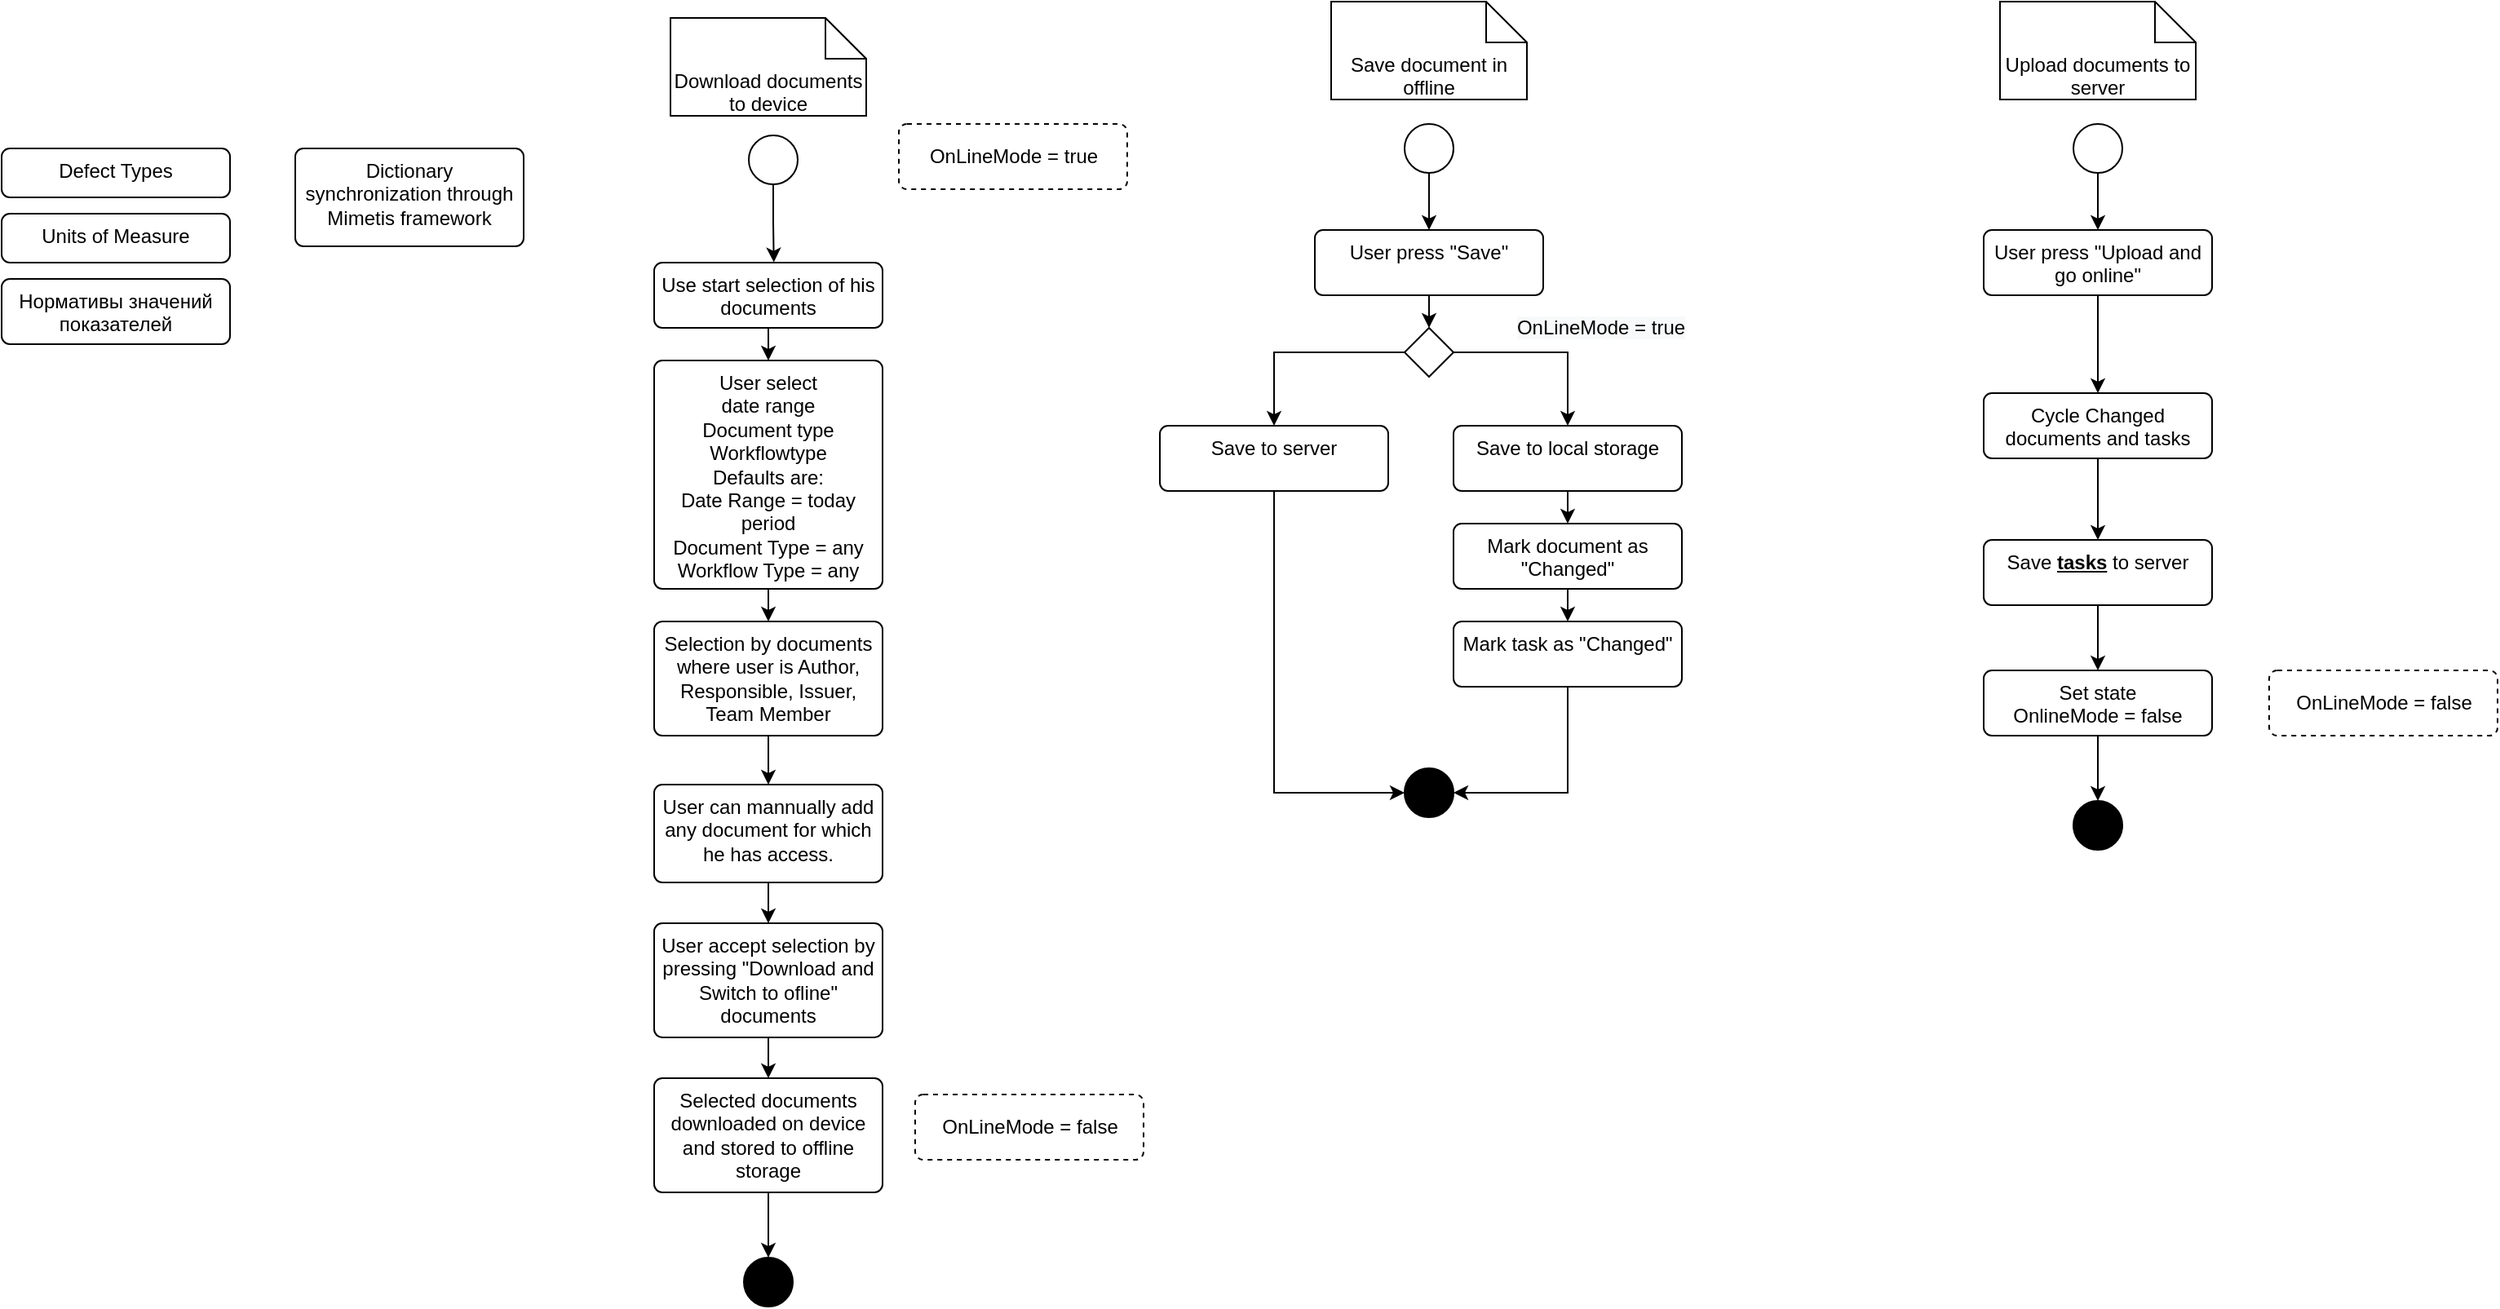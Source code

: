 <mxfile version="20.6.2" type="device"><diagram id="XYnL6F4AKpnVt94GDl6O" name="Page-1"><mxGraphModel dx="2347" dy="1986" grid="1" gridSize="10" guides="1" tooltips="1" connect="1" arrows="1" fold="1" page="1" pageScale="1" pageWidth="850" pageHeight="1100" math="0" shadow="0"><root><mxCell id="0"/><mxCell id="1" parent="0"/><mxCell id="hHqoKdx709Aoi803CUsa-20" style="edgeStyle=orthogonalEdgeStyle;rounded=0;orthogonalLoop=1;jettySize=auto;html=1;exitX=0.5;exitY=1;exitDx=0;exitDy=0;entryX=0.5;entryY=0;entryDx=0;entryDy=0;" edge="1" parent="1" source="hHqoKdx709Aoi803CUsa-1" target="hHqoKdx709Aoi803CUsa-8"><mxGeometry relative="1" as="geometry"/></mxCell><mxCell id="hHqoKdx709Aoi803CUsa-1" value="User can mannually add any document for which he has access." style="html=1;align=center;verticalAlign=top;rounded=1;absoluteArcSize=1;arcSize=10;dashed=0;whiteSpace=wrap;" vertex="1" parent="1"><mxGeometry x="230" y="430" width="140" height="60" as="geometry"/></mxCell><mxCell id="hHqoKdx709Aoi803CUsa-2" value="" style="ellipse;fillColor=strokeColor;" vertex="1" parent="1"><mxGeometry x="285" y="720" width="30" height="30" as="geometry"/></mxCell><mxCell id="hHqoKdx709Aoi803CUsa-10" style="edgeStyle=orthogonalEdgeStyle;rounded=0;orthogonalLoop=1;jettySize=auto;html=1;entryX=0.524;entryY=-0.005;entryDx=0;entryDy=0;entryPerimeter=0;" edge="1" parent="1" source="hHqoKdx709Aoi803CUsa-3" target="hHqoKdx709Aoi803CUsa-5"><mxGeometry relative="1" as="geometry"/></mxCell><mxCell id="hHqoKdx709Aoi803CUsa-3" value="" style="ellipse;spacingBottom=40;" vertex="1" parent="1"><mxGeometry x="288" y="32" width="30" height="30" as="geometry"/></mxCell><mxCell id="hHqoKdx709Aoi803CUsa-4" value="OnLineMode = true" style="html=1;align=center;verticalAlign=middle;rounded=1;absoluteArcSize=1;arcSize=10;dashed=1;" vertex="1" parent="1"><mxGeometry x="380" y="25" width="140" height="40" as="geometry"/></mxCell><mxCell id="hHqoKdx709Aoi803CUsa-17" style="edgeStyle=orthogonalEdgeStyle;rounded=0;orthogonalLoop=1;jettySize=auto;html=1;exitX=0.5;exitY=1;exitDx=0;exitDy=0;entryX=0.5;entryY=0;entryDx=0;entryDy=0;" edge="1" parent="1" source="hHqoKdx709Aoi803CUsa-5" target="hHqoKdx709Aoi803CUsa-6"><mxGeometry relative="1" as="geometry"/></mxCell><mxCell id="hHqoKdx709Aoi803CUsa-5" value="Use start selection of his documents" style="html=1;align=center;verticalAlign=top;rounded=1;absoluteArcSize=1;arcSize=10;dashed=0;whiteSpace=wrap;" vertex="1" parent="1"><mxGeometry x="230" y="110" width="140" height="40" as="geometry"/></mxCell><mxCell id="hHqoKdx709Aoi803CUsa-18" style="edgeStyle=orthogonalEdgeStyle;rounded=0;orthogonalLoop=1;jettySize=auto;html=1;exitX=0.5;exitY=1;exitDx=0;exitDy=0;entryX=0.5;entryY=0;entryDx=0;entryDy=0;" edge="1" parent="1" source="hHqoKdx709Aoi803CUsa-6" target="hHqoKdx709Aoi803CUsa-7"><mxGeometry relative="1" as="geometry"/></mxCell><mxCell id="hHqoKdx709Aoi803CUsa-6" value="User select &lt;br&gt;date range&lt;br&gt;Document type&lt;br&gt;Workflowtype&lt;br&gt;Defaults are:&lt;br&gt;Date Range = today period&lt;br&gt;Document Type = any&lt;br&gt;Workflow Type = any" style="html=1;align=center;verticalAlign=top;rounded=1;absoluteArcSize=1;arcSize=10;dashed=0;whiteSpace=wrap;" vertex="1" parent="1"><mxGeometry x="230" y="170" width="140" height="140" as="geometry"/></mxCell><mxCell id="hHqoKdx709Aoi803CUsa-19" style="edgeStyle=orthogonalEdgeStyle;rounded=0;orthogonalLoop=1;jettySize=auto;html=1;exitX=0.5;exitY=1;exitDx=0;exitDy=0;entryX=0.5;entryY=0;entryDx=0;entryDy=0;" edge="1" parent="1" source="hHqoKdx709Aoi803CUsa-7" target="hHqoKdx709Aoi803CUsa-1"><mxGeometry relative="1" as="geometry"/></mxCell><mxCell id="hHqoKdx709Aoi803CUsa-7" value="Selection by documents where user is Author, Responsible, Issuer, Team Member" style="html=1;align=center;verticalAlign=top;rounded=1;absoluteArcSize=1;arcSize=10;dashed=0;whiteSpace=wrap;" vertex="1" parent="1"><mxGeometry x="230" y="330" width="140" height="70" as="geometry"/></mxCell><mxCell id="hHqoKdx709Aoi803CUsa-21" style="edgeStyle=orthogonalEdgeStyle;rounded=0;orthogonalLoop=1;jettySize=auto;html=1;exitX=0.5;exitY=1;exitDx=0;exitDy=0;entryX=0.5;entryY=0;entryDx=0;entryDy=0;" edge="1" parent="1" source="hHqoKdx709Aoi803CUsa-8" target="hHqoKdx709Aoi803CUsa-15"><mxGeometry relative="1" as="geometry"/></mxCell><mxCell id="hHqoKdx709Aoi803CUsa-8" value="User accept selection by pressing &quot;Download and Switch to ofline&quot; documents" style="html=1;align=center;verticalAlign=top;rounded=1;absoluteArcSize=1;arcSize=10;dashed=0;whiteSpace=wrap;" vertex="1" parent="1"><mxGeometry x="230" y="515" width="140" height="70" as="geometry"/></mxCell><mxCell id="hHqoKdx709Aoi803CUsa-11" value="Dictionary synchronization through Mimetis framework" style="html=1;align=center;verticalAlign=top;rounded=1;absoluteArcSize=1;arcSize=10;dashed=0;whiteSpace=wrap;" vertex="1" parent="1"><mxGeometry x="10" y="40" width="140" height="60" as="geometry"/></mxCell><mxCell id="hHqoKdx709Aoi803CUsa-12" value="Defect Types" style="html=1;align=center;verticalAlign=top;rounded=1;absoluteArcSize=1;arcSize=10;dashed=0;whiteSpace=wrap;" vertex="1" parent="1"><mxGeometry x="-170" y="40" width="140" height="30" as="geometry"/></mxCell><mxCell id="hHqoKdx709Aoi803CUsa-13" value="Units of Measure" style="html=1;align=center;verticalAlign=top;rounded=1;absoluteArcSize=1;arcSize=10;dashed=0;whiteSpace=wrap;" vertex="1" parent="1"><mxGeometry x="-170" y="80" width="140" height="30" as="geometry"/></mxCell><mxCell id="hHqoKdx709Aoi803CUsa-14" value="Нормативы значений показателей" style="html=1;align=center;verticalAlign=top;rounded=1;absoluteArcSize=1;arcSize=10;dashed=0;whiteSpace=wrap;" vertex="1" parent="1"><mxGeometry x="-170" y="120" width="140" height="40" as="geometry"/></mxCell><mxCell id="hHqoKdx709Aoi803CUsa-22" style="edgeStyle=orthogonalEdgeStyle;rounded=0;orthogonalLoop=1;jettySize=auto;html=1;exitX=0.5;exitY=1;exitDx=0;exitDy=0;entryX=0.5;entryY=0;entryDx=0;entryDy=0;" edge="1" parent="1" source="hHqoKdx709Aoi803CUsa-15" target="hHqoKdx709Aoi803CUsa-2"><mxGeometry relative="1" as="geometry"/></mxCell><mxCell id="hHqoKdx709Aoi803CUsa-15" value="Selected documents downloaded on device and stored to offline storage" style="html=1;align=center;verticalAlign=top;rounded=1;absoluteArcSize=1;arcSize=10;dashed=0;whiteSpace=wrap;" vertex="1" parent="1"><mxGeometry x="230" y="610" width="140" height="70" as="geometry"/></mxCell><mxCell id="hHqoKdx709Aoi803CUsa-16" value="OnLineMode = false" style="html=1;align=center;verticalAlign=middle;rounded=1;absoluteArcSize=1;arcSize=10;dashed=1;" vertex="1" parent="1"><mxGeometry x="390" y="620" width="140" height="40" as="geometry"/></mxCell><mxCell id="hHqoKdx709Aoi803CUsa-39" style="edgeStyle=orthogonalEdgeStyle;rounded=0;orthogonalLoop=1;jettySize=auto;html=1;exitX=0.5;exitY=1;exitDx=0;exitDy=0;entryX=0.5;entryY=0;entryDx=0;entryDy=0;" edge="1" parent="1" source="hHqoKdx709Aoi803CUsa-23" target="hHqoKdx709Aoi803CUsa-26"><mxGeometry relative="1" as="geometry"/></mxCell><mxCell id="hHqoKdx709Aoi803CUsa-23" value="" style="ellipse;spacingBottom=40;" vertex="1" parent="1"><mxGeometry x="690" y="25" width="30" height="30" as="geometry"/></mxCell><mxCell id="hHqoKdx709Aoi803CUsa-24" value="Download documents to device" style="shape=note2;boundedLbl=1;whiteSpace=wrap;html=1;size=25;verticalAlign=top;align=center;" vertex="1" parent="1"><mxGeometry x="240" y="-40" width="120" height="60" as="geometry"/></mxCell><mxCell id="hHqoKdx709Aoi803CUsa-25" value="Save document in offline" style="shape=note2;boundedLbl=1;whiteSpace=wrap;html=1;size=25;verticalAlign=top;align=center;" vertex="1" parent="1"><mxGeometry x="645" y="-50" width="120" height="60" as="geometry"/></mxCell><mxCell id="hHqoKdx709Aoi803CUsa-31" style="edgeStyle=orthogonalEdgeStyle;rounded=0;orthogonalLoop=1;jettySize=auto;html=1;exitX=0.5;exitY=1;exitDx=0;exitDy=0;entryX=0.5;entryY=0;entryDx=0;entryDy=0;" edge="1" parent="1" source="hHqoKdx709Aoi803CUsa-26" target="hHqoKdx709Aoi803CUsa-28"><mxGeometry relative="1" as="geometry"/></mxCell><mxCell id="hHqoKdx709Aoi803CUsa-26" value="User press &quot;Save&quot;" style="html=1;align=center;verticalAlign=top;rounded=1;absoluteArcSize=1;arcSize=10;dashed=0;whiteSpace=wrap;" vertex="1" parent="1"><mxGeometry x="635" y="90" width="140" height="40" as="geometry"/></mxCell><mxCell id="hHqoKdx709Aoi803CUsa-30" style="edgeStyle=orthogonalEdgeStyle;rounded=0;orthogonalLoop=1;jettySize=auto;html=1;exitX=1;exitY=0.5;exitDx=0;exitDy=0;entryX=0.5;entryY=0;entryDx=0;entryDy=0;" edge="1" parent="1" source="hHqoKdx709Aoi803CUsa-28" target="hHqoKdx709Aoi803CUsa-29"><mxGeometry relative="1" as="geometry"/></mxCell><mxCell id="hHqoKdx709Aoi803CUsa-32" value="&lt;span style=&quot;font-size: 12px; background-color: rgb(248, 249, 250);&quot;&gt;OnLineMode = true&lt;/span&gt;" style="edgeLabel;html=1;align=center;verticalAlign=middle;resizable=0;points=[];" vertex="1" connectable="0" parent="hHqoKdx709Aoi803CUsa-30"><mxGeometry x="-0.043" relative="1" as="geometry"><mxPoint x="35" y="-15" as="offset"/></mxGeometry></mxCell><mxCell id="hHqoKdx709Aoi803CUsa-34" style="edgeStyle=orthogonalEdgeStyle;rounded=0;orthogonalLoop=1;jettySize=auto;html=1;exitX=0;exitY=0.5;exitDx=0;exitDy=0;entryX=0.5;entryY=0;entryDx=0;entryDy=0;" edge="1" parent="1" source="hHqoKdx709Aoi803CUsa-28" target="hHqoKdx709Aoi803CUsa-33"><mxGeometry relative="1" as="geometry"/></mxCell><mxCell id="hHqoKdx709Aoi803CUsa-28" value="" style="rhombus;" vertex="1" parent="1"><mxGeometry x="690" y="150" width="30" height="30" as="geometry"/></mxCell><mxCell id="hHqoKdx709Aoi803CUsa-38" style="edgeStyle=orthogonalEdgeStyle;rounded=0;orthogonalLoop=1;jettySize=auto;html=1;exitX=0.5;exitY=1;exitDx=0;exitDy=0;entryX=0.5;entryY=0;entryDx=0;entryDy=0;" edge="1" parent="1" source="hHqoKdx709Aoi803CUsa-29" target="hHqoKdx709Aoi803CUsa-54"><mxGeometry relative="1" as="geometry"/></mxCell><mxCell id="hHqoKdx709Aoi803CUsa-29" value="Save to local storage" style="html=1;align=center;verticalAlign=top;rounded=1;absoluteArcSize=1;arcSize=10;dashed=0;whiteSpace=wrap;" vertex="1" parent="1"><mxGeometry x="720" y="210" width="140" height="40" as="geometry"/></mxCell><mxCell id="hHqoKdx709Aoi803CUsa-37" style="edgeStyle=orthogonalEdgeStyle;rounded=0;orthogonalLoop=1;jettySize=auto;html=1;exitX=0.5;exitY=1;exitDx=0;exitDy=0;entryX=0;entryY=0.5;entryDx=0;entryDy=0;" edge="1" parent="1" source="hHqoKdx709Aoi803CUsa-33" target="hHqoKdx709Aoi803CUsa-36"><mxGeometry relative="1" as="geometry"/></mxCell><mxCell id="hHqoKdx709Aoi803CUsa-33" value="Save to server" style="html=1;align=center;verticalAlign=top;rounded=1;absoluteArcSize=1;arcSize=10;dashed=0;whiteSpace=wrap;" vertex="1" parent="1"><mxGeometry x="540" y="210" width="140" height="40" as="geometry"/></mxCell><mxCell id="hHqoKdx709Aoi803CUsa-36" value="" style="ellipse;fillColor=strokeColor;" vertex="1" parent="1"><mxGeometry x="690" y="420" width="30" height="30" as="geometry"/></mxCell><mxCell id="hHqoKdx709Aoi803CUsa-40" style="edgeStyle=orthogonalEdgeStyle;rounded=0;orthogonalLoop=1;jettySize=auto;html=1;exitX=0.5;exitY=1;exitDx=0;exitDy=0;entryX=0.5;entryY=0;entryDx=0;entryDy=0;" edge="1" parent="1" source="hHqoKdx709Aoi803CUsa-41" target="hHqoKdx709Aoi803CUsa-44"><mxGeometry relative="1" as="geometry"/></mxCell><mxCell id="hHqoKdx709Aoi803CUsa-41" value="" style="ellipse;spacingBottom=40;" vertex="1" parent="1"><mxGeometry x="1100" y="25" width="30" height="30" as="geometry"/></mxCell><mxCell id="hHqoKdx709Aoi803CUsa-42" value="Upload documents to server" style="shape=note2;boundedLbl=1;whiteSpace=wrap;html=1;size=25;verticalAlign=top;align=center;" vertex="1" parent="1"><mxGeometry x="1055" y="-50" width="120" height="60" as="geometry"/></mxCell><mxCell id="hHqoKdx709Aoi803CUsa-43" style="edgeStyle=orthogonalEdgeStyle;rounded=0;orthogonalLoop=1;jettySize=auto;html=1;exitX=0.5;exitY=1;exitDx=0;exitDy=0;entryX=0.5;entryY=0;entryDx=0;entryDy=0;" edge="1" parent="1" source="hHqoKdx709Aoi803CUsa-44" target="hHqoKdx709Aoi803CUsa-50"><mxGeometry relative="1" as="geometry"><mxPoint x="1115" y="150" as="targetPoint"/></mxGeometry></mxCell><mxCell id="hHqoKdx709Aoi803CUsa-44" value="User press &quot;Upload and go online&quot;" style="html=1;align=center;verticalAlign=top;rounded=1;absoluteArcSize=1;arcSize=10;dashed=0;whiteSpace=wrap;" vertex="1" parent="1"><mxGeometry x="1045" y="90" width="140" height="40" as="geometry"/></mxCell><mxCell id="hHqoKdx709Aoi803CUsa-49" style="edgeStyle=orthogonalEdgeStyle;rounded=0;orthogonalLoop=1;jettySize=auto;html=1;exitX=0.5;exitY=1;exitDx=0;exitDy=0;entryX=0.5;entryY=0;entryDx=0;entryDy=0;" edge="1" parent="1" source="hHqoKdx709Aoi803CUsa-50" target="hHqoKdx709Aoi803CUsa-58"><mxGeometry relative="1" as="geometry"><mxPoint x="1130" y="335" as="targetPoint"/></mxGeometry></mxCell><mxCell id="hHqoKdx709Aoi803CUsa-50" value="Cycle Changed documents and tasks" style="html=1;align=center;verticalAlign=top;rounded=1;absoluteArcSize=1;arcSize=10;dashed=0;whiteSpace=wrap;" vertex="1" parent="1"><mxGeometry x="1045" y="190" width="140" height="40" as="geometry"/></mxCell><mxCell id="hHqoKdx709Aoi803CUsa-56" style="edgeStyle=orthogonalEdgeStyle;rounded=0;orthogonalLoop=1;jettySize=auto;html=1;exitX=0.5;exitY=1;exitDx=0;exitDy=0;entryX=0.5;entryY=0;entryDx=0;entryDy=0;" edge="1" parent="1" source="hHqoKdx709Aoi803CUsa-54" target="hHqoKdx709Aoi803CUsa-55"><mxGeometry relative="1" as="geometry"/></mxCell><mxCell id="hHqoKdx709Aoi803CUsa-54" value="Mark document as &quot;Changed&quot;" style="html=1;align=center;verticalAlign=top;rounded=1;absoluteArcSize=1;arcSize=10;dashed=0;whiteSpace=wrap;" vertex="1" parent="1"><mxGeometry x="720" y="270" width="140" height="40" as="geometry"/></mxCell><mxCell id="hHqoKdx709Aoi803CUsa-57" style="edgeStyle=orthogonalEdgeStyle;rounded=0;orthogonalLoop=1;jettySize=auto;html=1;exitX=0.5;exitY=1;exitDx=0;exitDy=0;entryX=1;entryY=0.5;entryDx=0;entryDy=0;" edge="1" parent="1" source="hHqoKdx709Aoi803CUsa-55" target="hHqoKdx709Aoi803CUsa-36"><mxGeometry relative="1" as="geometry"/></mxCell><mxCell id="hHqoKdx709Aoi803CUsa-55" value="Mark task as &quot;Changed&quot;" style="html=1;align=center;verticalAlign=top;rounded=1;absoluteArcSize=1;arcSize=10;dashed=0;whiteSpace=wrap;" vertex="1" parent="1"><mxGeometry x="720" y="330" width="140" height="40" as="geometry"/></mxCell><mxCell id="hHqoKdx709Aoi803CUsa-60" style="edgeStyle=orthogonalEdgeStyle;rounded=0;orthogonalLoop=1;jettySize=auto;html=1;exitX=0.5;exitY=1;exitDx=0;exitDy=0;entryX=0.5;entryY=0;entryDx=0;entryDy=0;" edge="1" parent="1" source="hHqoKdx709Aoi803CUsa-58" target="hHqoKdx709Aoi803CUsa-59"><mxGeometry relative="1" as="geometry"/></mxCell><mxCell id="hHqoKdx709Aoi803CUsa-58" value="Save &lt;b style=&quot;&quot;&gt;&lt;u&gt;tasks&lt;/u&gt;&amp;nbsp;&lt;/b&gt;to server" style="html=1;align=center;verticalAlign=top;rounded=1;absoluteArcSize=1;arcSize=10;dashed=0;whiteSpace=wrap;" vertex="1" parent="1"><mxGeometry x="1045" y="280" width="140" height="40" as="geometry"/></mxCell><mxCell id="hHqoKdx709Aoi803CUsa-62" style="edgeStyle=orthogonalEdgeStyle;rounded=0;orthogonalLoop=1;jettySize=auto;html=1;exitX=0.5;exitY=1;exitDx=0;exitDy=0;entryX=0.5;entryY=0;entryDx=0;entryDy=0;" edge="1" parent="1" source="hHqoKdx709Aoi803CUsa-59" target="hHqoKdx709Aoi803CUsa-61"><mxGeometry relative="1" as="geometry"/></mxCell><mxCell id="hHqoKdx709Aoi803CUsa-59" value="Set state&lt;br&gt;OnlineMode = false" style="html=1;align=center;verticalAlign=top;rounded=1;absoluteArcSize=1;arcSize=10;dashed=0;whiteSpace=wrap;" vertex="1" parent="1"><mxGeometry x="1045" y="360" width="140" height="40" as="geometry"/></mxCell><mxCell id="hHqoKdx709Aoi803CUsa-61" value="" style="ellipse;fillColor=strokeColor;" vertex="1" parent="1"><mxGeometry x="1100" y="440" width="30" height="30" as="geometry"/></mxCell><mxCell id="hHqoKdx709Aoi803CUsa-63" value="OnLineMode = false" style="html=1;align=center;verticalAlign=middle;rounded=1;absoluteArcSize=1;arcSize=10;dashed=1;" vertex="1" parent="1"><mxGeometry x="1220" y="360" width="140" height="40" as="geometry"/></mxCell></root></mxGraphModel></diagram></mxfile>